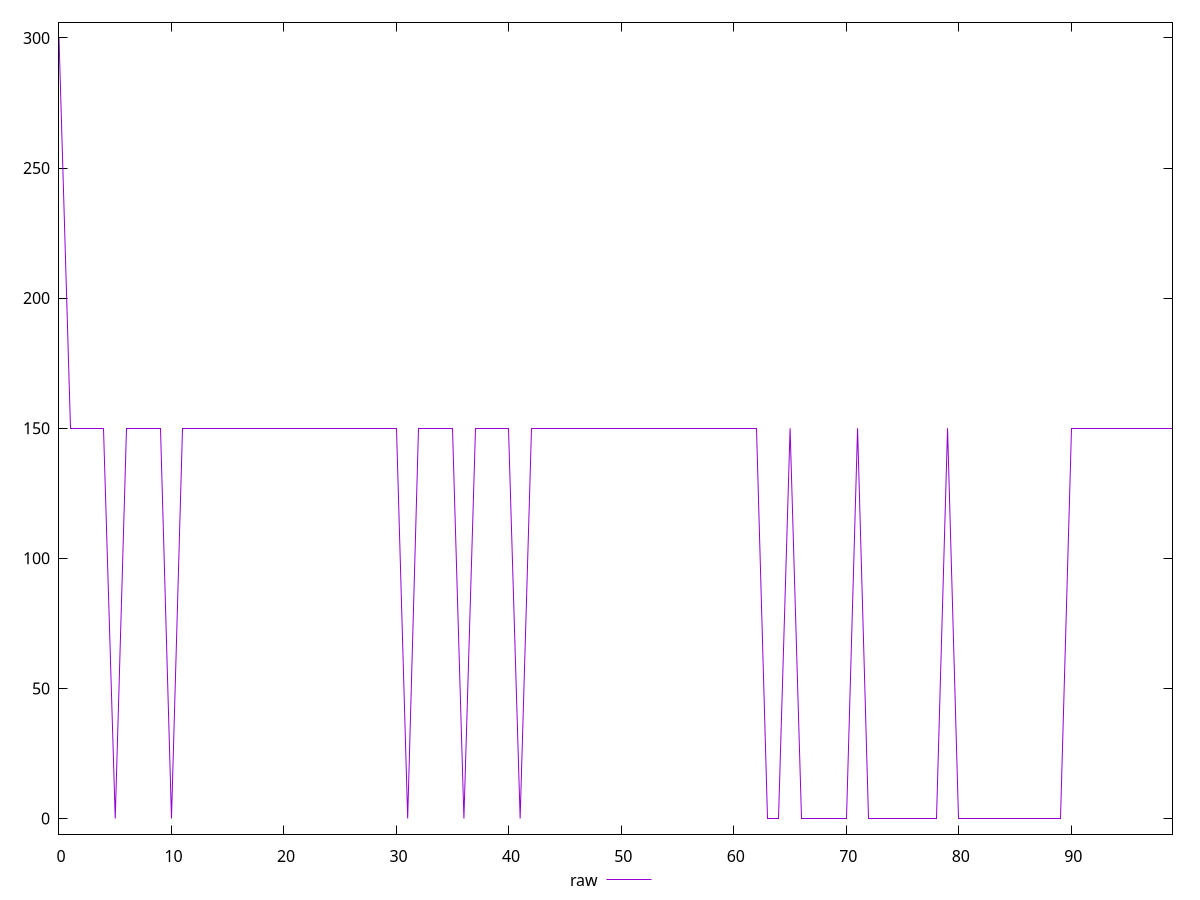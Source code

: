 reset

$raw <<EOF
0 300
1 150
2 150
3 150
4 150
5 0
6 150
7 150
8 150
9 150
10 0
11 150
12 150
13 150
14 150
15 150
16 150
17 150
18 150
19 150
20 150
21 150
22 150
23 150
24 150
25 150
26 150
27 150
28 150
29 150
30 150
31 0
32 150
33 150
34 150
35 150
36 0
37 150
38 150
39 150
40 150
41 0
42 150
43 150
44 150
45 150
46 150
47 150
48 150
49 150
50 150
51 150
52 150
53 150
54 150
55 150
56 150
57 150
58 150
59 150
60 150
61 150
62 150
63 0
64 0
65 150
66 0
67 0
68 0
69 0
70 0
71 150
72 0
73 0
74 0
75 0
76 0
77 0
78 0
79 150
80 0
81 0
82 0
83 0
84 0
85 0
86 0
87 0
88 0
89 0
90 150
91 150
92 150
93 150
94 150
95 150
96 150
97 150
98 150
99 150
EOF

set key outside below
set xrange [0:99]
set yrange [-6:306]
set trange [-6:306]
set terminal svg size 640, 500 enhanced background rgb 'white'
set output "report_00018_2021-02-10T15-25-16.877Z/unused-css-rules/samples/pages+cached+noadtech+nomedia/raw/values.svg"

plot $raw title "raw" with line

reset
